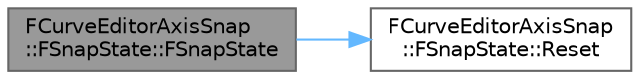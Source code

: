 digraph "FCurveEditorAxisSnap::FSnapState::FSnapState"
{
 // INTERACTIVE_SVG=YES
 // LATEX_PDF_SIZE
  bgcolor="transparent";
  edge [fontname=Helvetica,fontsize=10,labelfontname=Helvetica,labelfontsize=10];
  node [fontname=Helvetica,fontsize=10,shape=box,height=0.2,width=0.4];
  rankdir="LR";
  Node1 [id="Node000001",label="FCurveEditorAxisSnap\l::FSnapState::FSnapState",height=0.2,width=0.4,color="gray40", fillcolor="grey60", style="filled", fontcolor="black",tooltip=" "];
  Node1 -> Node2 [id="edge1_Node000001_Node000002",color="steelblue1",style="solid",tooltip=" "];
  Node2 [id="Node000002",label="FCurveEditorAxisSnap\l::FSnapState::Reset",height=0.2,width=0.4,color="grey40", fillcolor="white", style="filled",URL="$d5/d0d/structFCurveEditorAxisSnap_1_1FSnapState.html#ac9464efe00c92c272db7ec09cf49778a",tooltip=" "];
}
